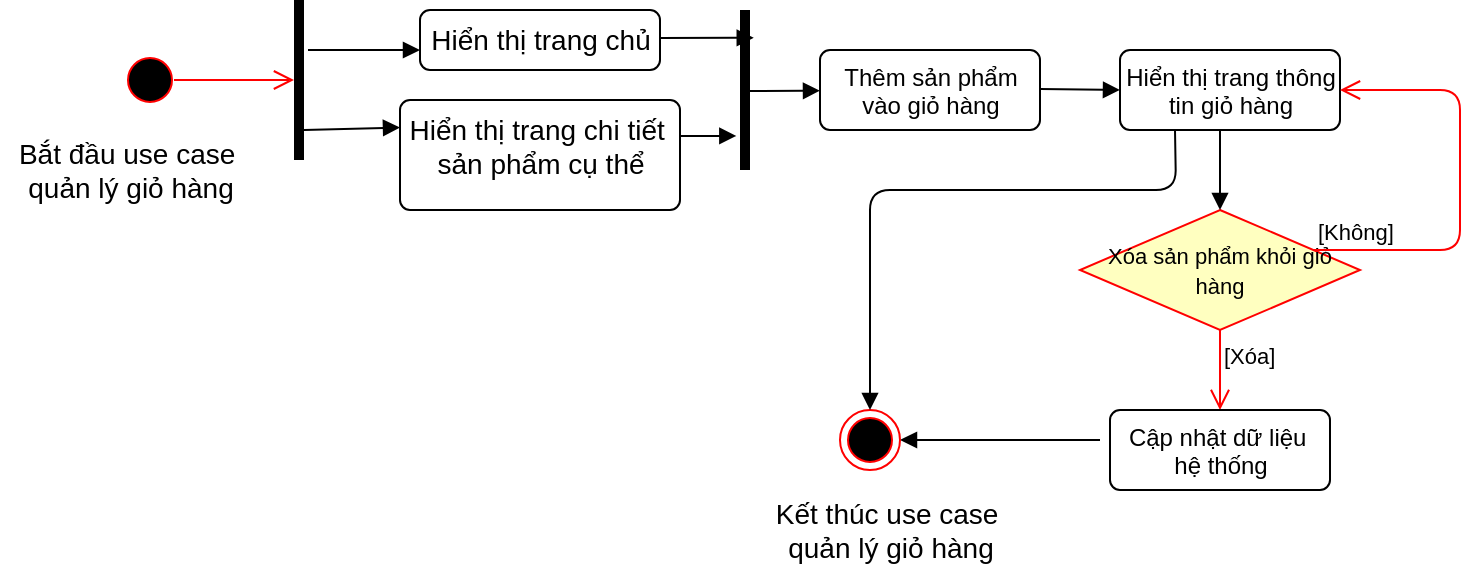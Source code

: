 <mxfile version="13.10.0" type="github">
  <diagram id="nlS5gtPQgaXyCNf9stJ4" name="Page-1">
    <mxGraphModel dx="750" dy="844" grid="1" gridSize="10" guides="1" tooltips="1" connect="1" arrows="1" fold="1" page="1" pageScale="1" pageWidth="850" pageHeight="1100" background="#ffffff" math="0" shadow="0">
      <root>
        <mxCell id="0" />
        <mxCell id="1" parent="0" />
        <mxCell id="AmMFBrzKEmLEcXTjl6NK-1" value="" style="ellipse;html=1;shape=startState;fillColor=#000000;strokeColor=#ff0000;" vertex="1" parent="1">
          <mxGeometry x="90" y="365" width="30" height="30" as="geometry" />
        </mxCell>
        <mxCell id="AmMFBrzKEmLEcXTjl6NK-2" value="" style="edgeStyle=orthogonalEdgeStyle;html=1;verticalAlign=bottom;endArrow=open;endSize=8;strokeColor=#ff0000;" edge="1" parent="1">
          <mxGeometry relative="1" as="geometry">
            <mxPoint x="177" y="380" as="targetPoint" />
            <mxPoint x="117" y="380" as="sourcePoint" />
          </mxGeometry>
        </mxCell>
        <mxCell id="AmMFBrzKEmLEcXTjl6NK-3" value="" style="html=1;points=[];perimeter=orthogonalPerimeter;fillColor=#000000;strokeColor=none;" vertex="1" parent="1">
          <mxGeometry x="177" y="340" width="5" height="80" as="geometry" />
        </mxCell>
        <mxCell id="AmMFBrzKEmLEcXTjl6NK-4" value="" style="html=1;verticalAlign=bottom;endArrow=block;" edge="1" parent="1">
          <mxGeometry width="80" relative="1" as="geometry">
            <mxPoint x="184" y="365" as="sourcePoint" />
            <mxPoint x="240" y="365" as="targetPoint" />
          </mxGeometry>
        </mxCell>
        <mxCell id="AmMFBrzKEmLEcXTjl6NK-5" value="" style="html=1;verticalAlign=bottom;endArrow=block;entryX=0;entryY=0.25;entryDx=0;entryDy=0;" edge="1" parent="1" target="AmMFBrzKEmLEcXTjl6NK-7">
          <mxGeometry width="80" relative="1" as="geometry">
            <mxPoint x="182" y="405" as="sourcePoint" />
            <mxPoint x="240" y="405" as="targetPoint" />
          </mxGeometry>
        </mxCell>
        <mxCell id="AmMFBrzKEmLEcXTjl6NK-6" value="&lt;font style=&quot;font-size: 14px&quot;&gt;Hiển thị trang chủ&lt;/font&gt;" style="html=1;align=center;verticalAlign=top;rounded=1;absoluteArcSize=1;arcSize=10;dashed=0;" vertex="1" parent="1">
          <mxGeometry x="240" y="345" width="120" height="30" as="geometry" />
        </mxCell>
        <mxCell id="AmMFBrzKEmLEcXTjl6NK-7" value="&lt;font style=&quot;font-size: 14px&quot;&gt;Hiển thị trang chi tiết&amp;nbsp;&lt;br&gt;sản phẩm cụ thể&lt;/font&gt;" style="html=1;align=center;verticalAlign=top;rounded=1;absoluteArcSize=1;arcSize=10;dashed=0;" vertex="1" parent="1">
          <mxGeometry x="230" y="390" width="140" height="55" as="geometry" />
        </mxCell>
        <mxCell id="AmMFBrzKEmLEcXTjl6NK-8" value="" style="html=1;points=[];perimeter=orthogonalPerimeter;fillColor=#000000;strokeColor=none;" vertex="1" parent="1">
          <mxGeometry x="400" y="345" width="5" height="80" as="geometry" />
        </mxCell>
        <mxCell id="AmMFBrzKEmLEcXTjl6NK-10" value="" style="html=1;verticalAlign=bottom;endArrow=block;entryX=1.376;entryY=0.174;entryDx=0;entryDy=0;entryPerimeter=0;" edge="1" parent="1" target="AmMFBrzKEmLEcXTjl6NK-8">
          <mxGeometry width="80" relative="1" as="geometry">
            <mxPoint x="360" y="359" as="sourcePoint" />
            <mxPoint x="400" y="315" as="targetPoint" />
          </mxGeometry>
        </mxCell>
        <mxCell id="AmMFBrzKEmLEcXTjl6NK-11" value="" style="html=1;verticalAlign=bottom;endArrow=block;entryX=-0.367;entryY=0.787;entryDx=0;entryDy=0;entryPerimeter=0;" edge="1" parent="1" target="AmMFBrzKEmLEcXTjl6NK-8">
          <mxGeometry width="80" relative="1" as="geometry">
            <mxPoint x="370" y="408" as="sourcePoint" />
            <mxPoint x="390" y="412" as="targetPoint" />
          </mxGeometry>
        </mxCell>
        <mxCell id="AmMFBrzKEmLEcXTjl6NK-12" value="Thêm sản phẩm &lt;br&gt;vào giỏ hàng" style="html=1;align=center;verticalAlign=top;rounded=1;absoluteArcSize=1;arcSize=10;dashed=0;" vertex="1" parent="1">
          <mxGeometry x="440" y="365" width="110" height="40" as="geometry" />
        </mxCell>
        <mxCell id="AmMFBrzKEmLEcXTjl6NK-13" value="" style="html=1;verticalAlign=bottom;endArrow=block;exitX=0.277;exitY=0.507;exitDx=0;exitDy=0;exitPerimeter=0;" edge="1" parent="1" source="AmMFBrzKEmLEcXTjl6NK-8" target="AmMFBrzKEmLEcXTjl6NK-12">
          <mxGeometry x="0.542" y="48" width="80" relative="1" as="geometry">
            <mxPoint x="370" y="365" as="sourcePoint" />
            <mxPoint x="450" y="365" as="targetPoint" />
            <mxPoint as="offset" />
          </mxGeometry>
        </mxCell>
        <mxCell id="AmMFBrzKEmLEcXTjl6NK-14" value="Hiển thị trang thông &lt;br&gt;tin giỏ hàng" style="html=1;align=center;verticalAlign=top;rounded=1;absoluteArcSize=1;arcSize=10;dashed=0;" vertex="1" parent="1">
          <mxGeometry x="590" y="365" width="110" height="40" as="geometry" />
        </mxCell>
        <mxCell id="AmMFBrzKEmLEcXTjl6NK-15" value="&lt;font style=&quot;font-size: 11px&quot;&gt;Xóa sản phẩm khỏi giỏ hàng&lt;/font&gt;" style="rhombus;whiteSpace=wrap;html=1;fillColor=#ffffc0;strokeColor=#ff0000;" vertex="1" parent="1">
          <mxGeometry x="570" y="445" width="140" height="60" as="geometry" />
        </mxCell>
        <mxCell id="AmMFBrzKEmLEcXTjl6NK-16" value="[Không]" style="edgeStyle=orthogonalEdgeStyle;html=1;align=left;verticalAlign=bottom;endArrow=open;endSize=8;strokeColor=#ff0000;entryX=1;entryY=0.5;entryDx=0;entryDy=0;" edge="1" source="AmMFBrzKEmLEcXTjl6NK-15" parent="1" target="AmMFBrzKEmLEcXTjl6NK-14">
          <mxGeometry x="-1" relative="1" as="geometry">
            <mxPoint x="770" y="385" as="targetPoint" />
            <Array as="points">
              <mxPoint x="760" y="465" />
              <mxPoint x="760" y="385" />
            </Array>
          </mxGeometry>
        </mxCell>
        <mxCell id="AmMFBrzKEmLEcXTjl6NK-17" value="[Xóa]" style="edgeStyle=orthogonalEdgeStyle;html=1;align=left;verticalAlign=top;endArrow=open;endSize=8;strokeColor=#ff0000;" edge="1" source="AmMFBrzKEmLEcXTjl6NK-15" parent="1">
          <mxGeometry x="-1" relative="1" as="geometry">
            <mxPoint x="640" y="545" as="targetPoint" />
          </mxGeometry>
        </mxCell>
        <mxCell id="AmMFBrzKEmLEcXTjl6NK-18" value="" style="html=1;verticalAlign=bottom;endArrow=block;" edge="1" parent="1">
          <mxGeometry x="-1" y="-100" width="80" relative="1" as="geometry">
            <mxPoint x="550" y="384.5" as="sourcePoint" />
            <mxPoint x="590" y="385" as="targetPoint" />
            <mxPoint x="-80" y="-40" as="offset" />
          </mxGeometry>
        </mxCell>
        <mxCell id="AmMFBrzKEmLEcXTjl6NK-19" value="Cập nhật dữ liệu&amp;nbsp;&lt;br&gt;hệ thống" style="html=1;align=center;verticalAlign=top;rounded=1;absoluteArcSize=1;arcSize=10;dashed=0;" vertex="1" parent="1">
          <mxGeometry x="585" y="545" width="110" height="40" as="geometry" />
        </mxCell>
        <mxCell id="AmMFBrzKEmLEcXTjl6NK-20" value="" style="html=1;verticalAlign=bottom;endArrow=block;" edge="1" parent="1" target="AmMFBrzKEmLEcXTjl6NK-21">
          <mxGeometry x="-1" y="42" width="80" relative="1" as="geometry">
            <mxPoint x="580" y="560" as="sourcePoint" />
            <mxPoint x="540" y="675" as="targetPoint" />
            <mxPoint x="-30" y="12" as="offset" />
          </mxGeometry>
        </mxCell>
        <mxCell id="AmMFBrzKEmLEcXTjl6NK-21" value="" style="ellipse;html=1;shape=endState;fillColor=#000000;strokeColor=#ff0000;" vertex="1" parent="1">
          <mxGeometry x="450" y="545" width="30" height="30" as="geometry" />
        </mxCell>
        <mxCell id="AmMFBrzKEmLEcXTjl6NK-22" value="" style="html=1;verticalAlign=bottom;endArrow=block;exitX=0.25;exitY=1;exitDx=0;exitDy=0;entryX=0.5;entryY=0;entryDx=0;entryDy=0;" edge="1" parent="1" source="AmMFBrzKEmLEcXTjl6NK-14" target="AmMFBrzKEmLEcXTjl6NK-21">
          <mxGeometry x="-0.5" y="50" width="80" relative="1" as="geometry">
            <mxPoint x="415" y="505" as="sourcePoint" />
            <mxPoint x="495" y="505" as="targetPoint" />
            <Array as="points">
              <mxPoint x="618" y="435" />
              <mxPoint x="465" y="435" />
            </Array>
            <mxPoint as="offset" />
          </mxGeometry>
        </mxCell>
        <mxCell id="AmMFBrzKEmLEcXTjl6NK-23" value="" style="html=1;verticalAlign=bottom;endArrow=block;entryX=0.5;entryY=0;entryDx=0;entryDy=0;" edge="1" parent="1" target="AmMFBrzKEmLEcXTjl6NK-15">
          <mxGeometry x="-0.25" y="40" width="80" relative="1" as="geometry">
            <mxPoint x="640" y="405" as="sourcePoint" />
            <mxPoint x="645" y="455" as="targetPoint" />
            <mxPoint as="offset" />
          </mxGeometry>
        </mxCell>
        <mxCell id="AmMFBrzKEmLEcXTjl6NK-24" value="&lt;font style=&quot;font-size: 14px&quot;&gt;Kết thúc use case&amp;nbsp;&lt;br&gt;quản lý giỏ hàng&lt;/font&gt;" style="text;html=1;align=center;verticalAlign=middle;resizable=0;points=[];autosize=1;" vertex="1" parent="1">
          <mxGeometry x="410" y="585" width="130" height="40" as="geometry" />
        </mxCell>
        <mxCell id="AmMFBrzKEmLEcXTjl6NK-27" value="&lt;font style=&quot;font-size: 14px&quot;&gt;Bắt đầu use case&amp;nbsp;&lt;br&gt;quản lý giỏ hàng&lt;/font&gt;" style="text;html=1;align=center;verticalAlign=middle;resizable=0;points=[];autosize=1;" vertex="1" parent="1">
          <mxGeometry x="30" y="405" width="130" height="40" as="geometry" />
        </mxCell>
      </root>
    </mxGraphModel>
  </diagram>
</mxfile>
